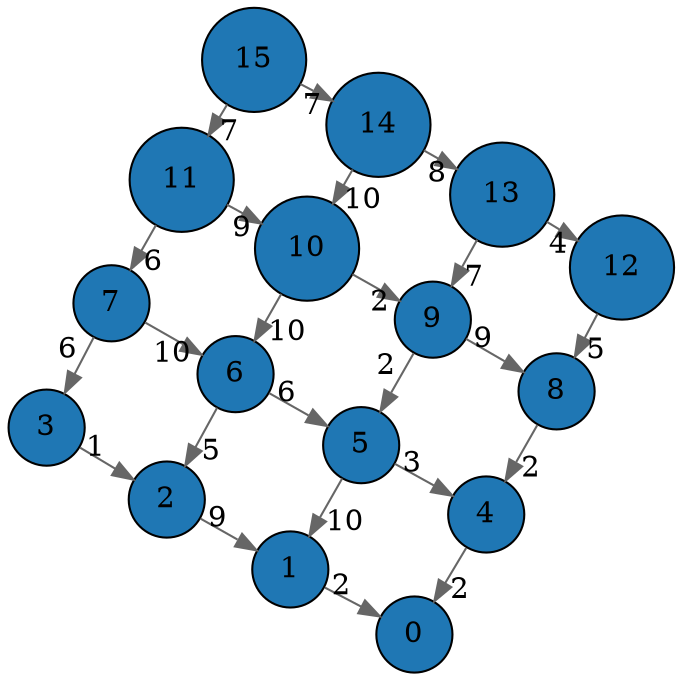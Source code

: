 digraph G {
    // Graph attributes
    graph [
        layout=neato
        bgcolor="#FFFFFF"
        splines=true
        overlap=false
    ];

    // Default node attributes
    node [
        shape=circle
        style=filled
        fillcolor="#1f77b4"
        fontcolor="#000000"
        width=0.277778
    ];

    // Default edge attributes
    edge [
        penwidth=1
        color="#666666"
        fontcolor="#000000"
    ];

    0 [label="0"];
    1 [label="1"];
    2 [label="2"];
    3 [label="3"];
    4 [label="4"];
    5 [label="5"];
    6 [label="6"];
    7 [label="7"];
    8 [label="8"];
    9 [label="9"];
    10 [label="10"];
    11 [label="11"];
    12 [label="12"];
    13 [label="13"];
    14 [label="14"];
    15 [label="15"];
    1 -> 0 [label="2"];
    2 -> 1 [label="9"];
    3 -> 2 [label="1"];
    4 -> 0 [label="2"];
    5 -> 4 [label="3"];
    5 -> 1 [label="10"];
    6 -> 5 [label="6"];
    6 -> 2 [label="5"];
    7 -> 6 [label="10"];
    7 -> 3 [label="6"];
    8 -> 4 [label="2"];
    9 -> 8 [label="9"];
    9 -> 5 [label="2"];
    10 -> 9 [label="2"];
    10 -> 6 [label="10"];
    11 -> 10 [label="9"];
    11 -> 7 [label="6"];
    12 -> 8 [label="5"];
    13 -> 12 [label="4"];
    13 -> 9 [label="7"];
    14 -> 13 [label="8"];
    14 -> 10 [label="10"];
    15 -> 14 [label="7"];
    15 -> 11 [label="7"];
}
